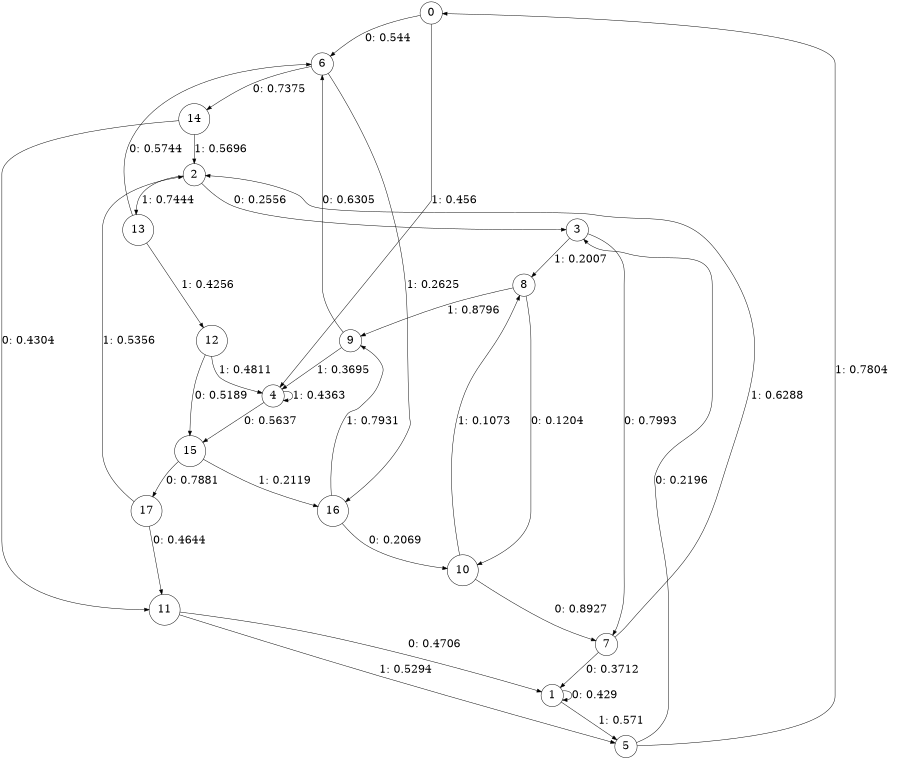 digraph "ch20randomL6" {
size = "6,8.5";
ratio = "fill";
node [shape = circle];
node [fontsize = 24];
edge [fontsize = 24];
0 -> 6 [label = "0: 0.544    "];
0 -> 4 [label = "1: 0.456    "];
1 -> 1 [label = "0: 0.429    "];
1 -> 5 [label = "1: 0.571    "];
2 -> 3 [label = "0: 0.2556   "];
2 -> 13 [label = "1: 0.7444   "];
3 -> 7 [label = "0: 0.7993   "];
3 -> 8 [label = "1: 0.2007   "];
4 -> 15 [label = "0: 0.5637   "];
4 -> 4 [label = "1: 0.4363   "];
5 -> 3 [label = "0: 0.2196   "];
5 -> 0 [label = "1: 0.7804   "];
6 -> 14 [label = "0: 0.7375   "];
6 -> 16 [label = "1: 0.2625   "];
7 -> 1 [label = "0: 0.3712   "];
7 -> 2 [label = "1: 0.6288   "];
8 -> 10 [label = "0: 0.1204   "];
8 -> 9 [label = "1: 0.8796   "];
9 -> 6 [label = "0: 0.6305   "];
9 -> 4 [label = "1: 0.3695   "];
10 -> 7 [label = "0: 0.8927   "];
10 -> 8 [label = "1: 0.1073   "];
11 -> 1 [label = "0: 0.4706   "];
11 -> 5 [label = "1: 0.5294   "];
12 -> 15 [label = "0: 0.5189   "];
12 -> 4 [label = "1: 0.4811   "];
13 -> 6 [label = "0: 0.5744   "];
13 -> 12 [label = "1: 0.4256   "];
14 -> 11 [label = "0: 0.4304   "];
14 -> 2 [label = "1: 0.5696   "];
15 -> 17 [label = "0: 0.7881   "];
15 -> 16 [label = "1: 0.2119   "];
16 -> 10 [label = "0: 0.2069   "];
16 -> 9 [label = "1: 0.7931   "];
17 -> 11 [label = "0: 0.4644   "];
17 -> 2 [label = "1: 0.5356   "];
}